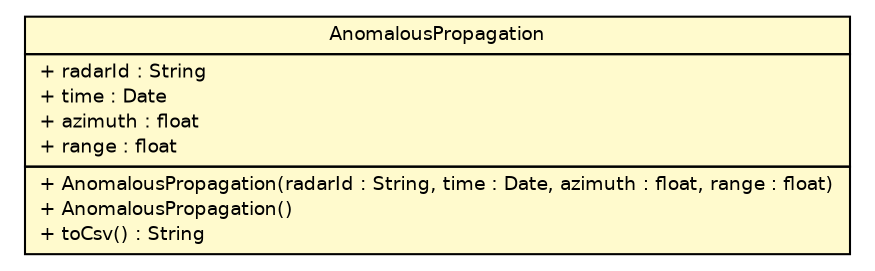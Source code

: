 #!/usr/local/bin/dot
#
# Class diagram 
# Generated by UMLGraph version R5_6-24-gf6e263 (http://www.umlgraph.org/)
#

digraph G {
	edge [fontname="Helvetica",fontsize=10,labelfontname="Helvetica",labelfontsize=10];
	node [fontname="Helvetica",fontsize=10,shape=plaintext];
	nodesep=0.25;
	ranksep=0.5;
	// com.google.cloud.public_datasets.nexrad2.APDetector.AnomalousPropagation
	c134 [label=<<table title="com.google.cloud.public_datasets.nexrad2.APDetector.AnomalousPropagation" border="0" cellborder="1" cellspacing="0" cellpadding="2" port="p" bgcolor="lemonChiffon" href="./APDetector.AnomalousPropagation.html">
		<tr><td><table border="0" cellspacing="0" cellpadding="1">
<tr><td align="center" balign="center"> AnomalousPropagation </td></tr>
		</table></td></tr>
		<tr><td><table border="0" cellspacing="0" cellpadding="1">
<tr><td align="left" balign="left"> + radarId : String </td></tr>
<tr><td align="left" balign="left"> + time : Date </td></tr>
<tr><td align="left" balign="left"> + azimuth : float </td></tr>
<tr><td align="left" balign="left"> + range : float </td></tr>
		</table></td></tr>
		<tr><td><table border="0" cellspacing="0" cellpadding="1">
<tr><td align="left" balign="left"> + AnomalousPropagation(radarId : String, time : Date, azimuth : float, range : float) </td></tr>
<tr><td align="left" balign="left"> + AnomalousPropagation() </td></tr>
<tr><td align="left" balign="left"> + toCsv() : String </td></tr>
		</table></td></tr>
		</table>>, URL="./APDetector.AnomalousPropagation.html", fontname="Helvetica", fontcolor="black", fontsize=9.0];
}

